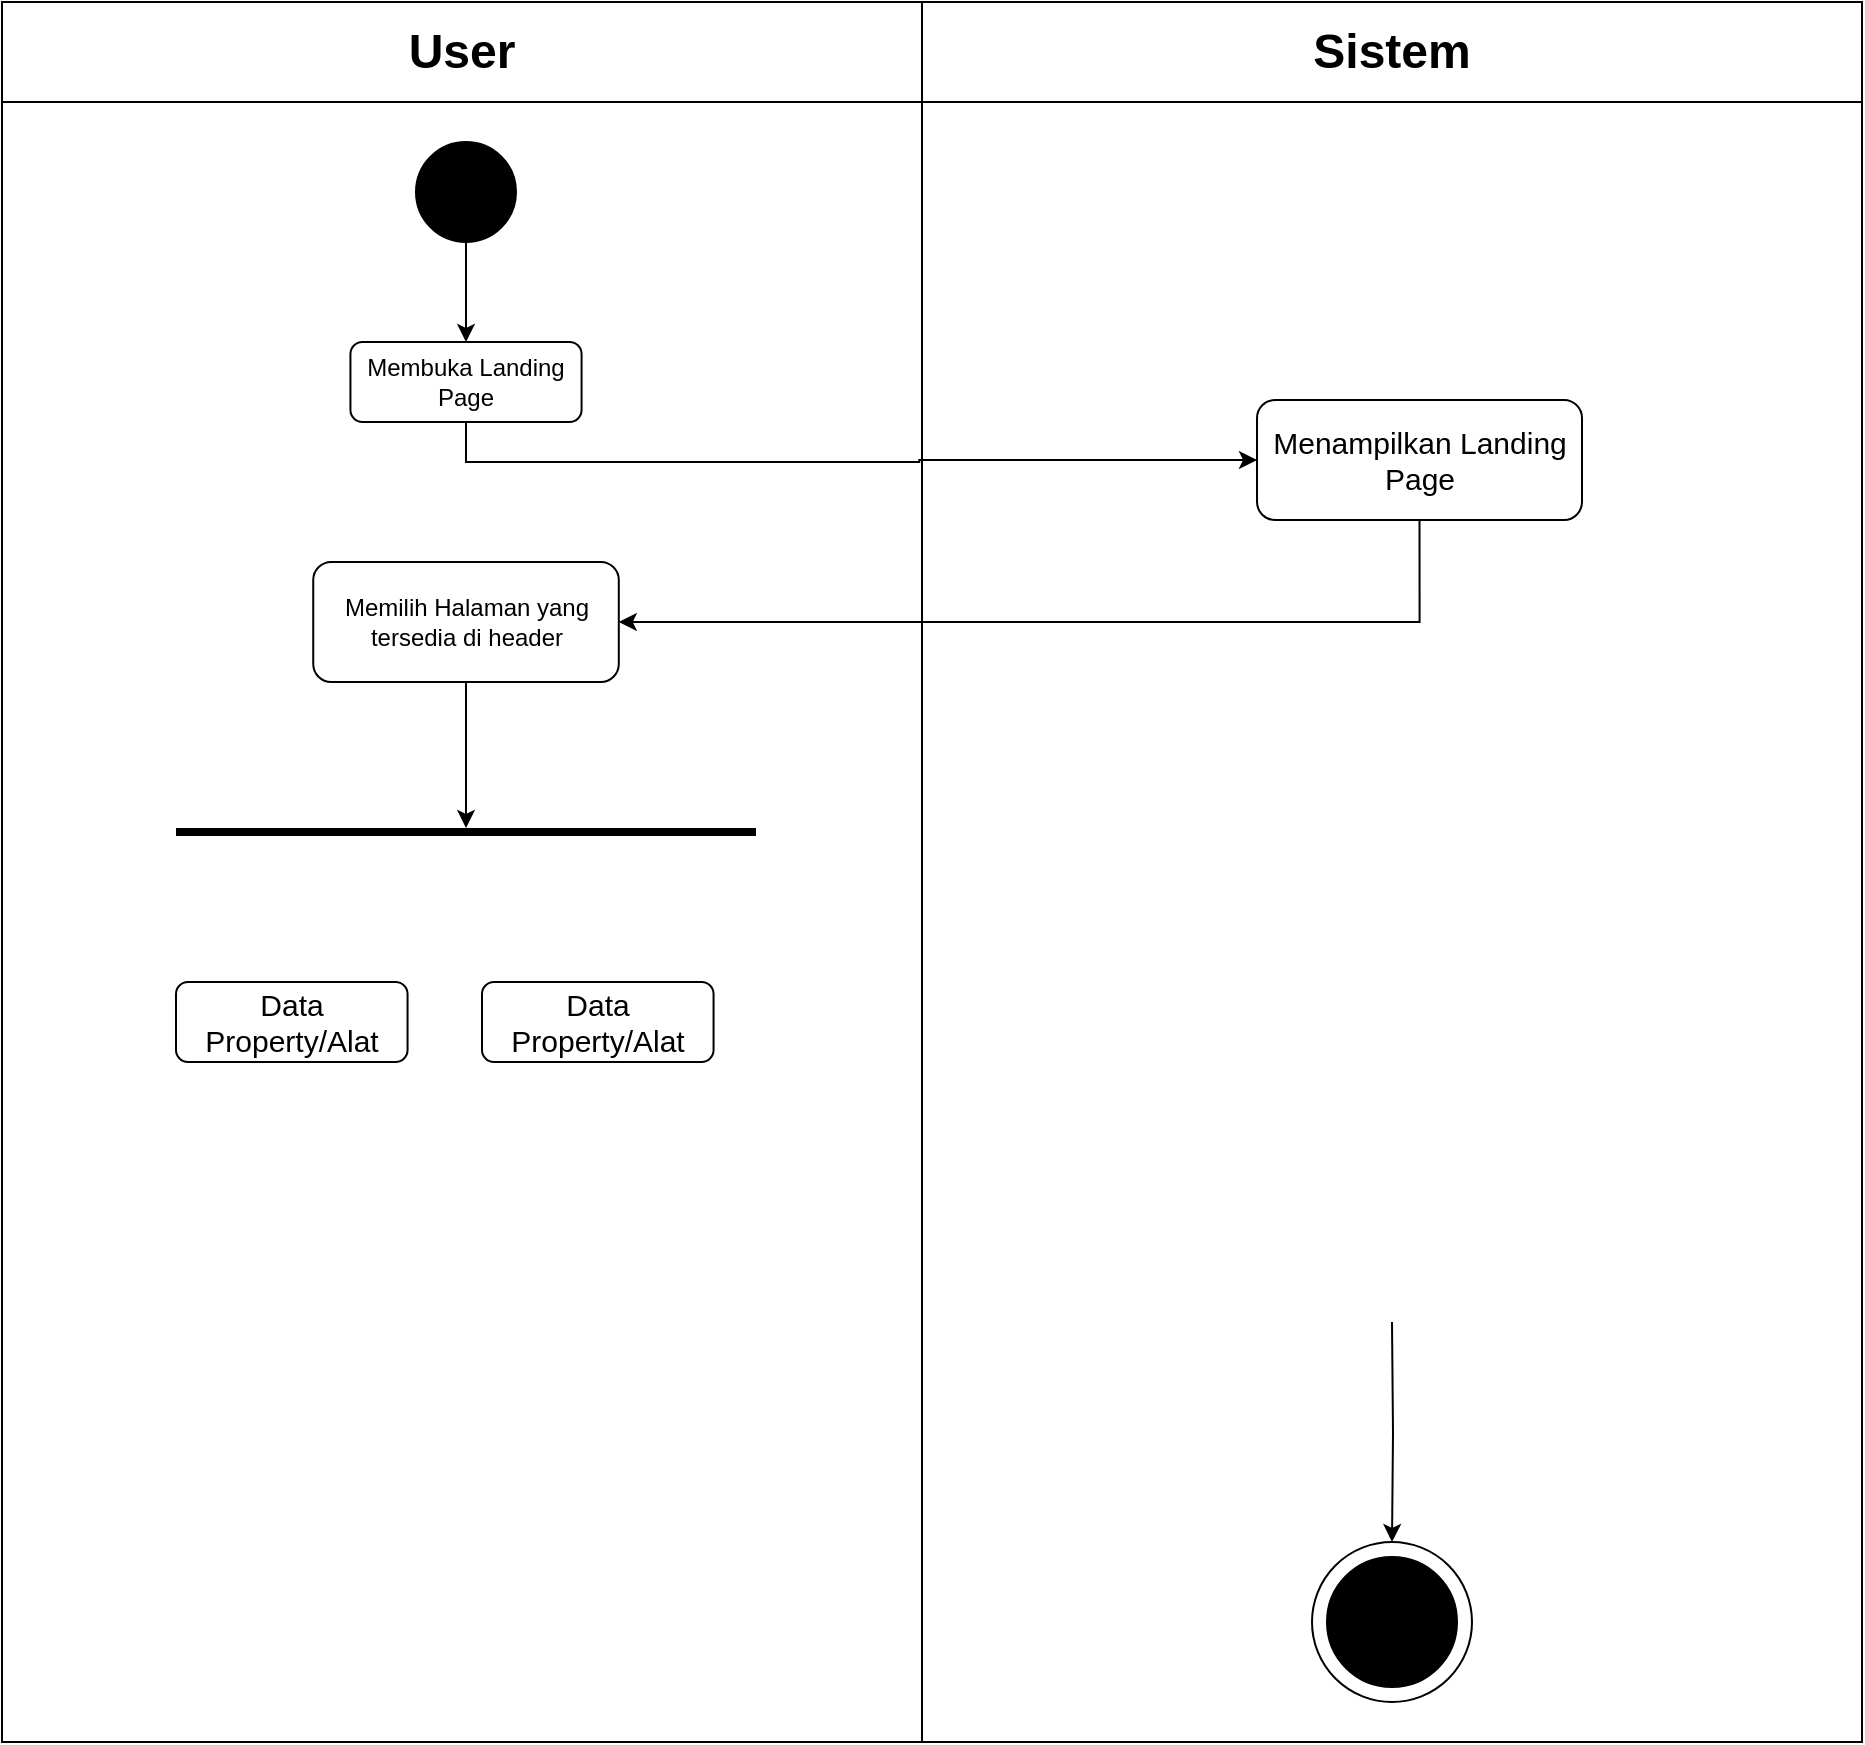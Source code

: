 <mxfile version="25.0.3">
  <diagram id="prtHgNgQTEPvFCAcTncT" name="Page-1">
    <mxGraphModel dx="2048" dy="654" grid="1" gridSize="10" guides="1" tooltips="1" connect="1" arrows="1" fold="1" page="1" pageScale="1" pageWidth="827" pageHeight="1169" math="0" shadow="0">
      <root>
        <mxCell id="0" />
        <mxCell id="1" parent="0" />
        <mxCell id="ZwrQ2WRgiXMl-GxVxWnp-1" value="&lt;font style=&quot;font-size: 24px;&quot;&gt;Sistem&lt;/font&gt;" style="swimlane;whiteSpace=wrap;html=1;startSize=50;" vertex="1" parent="1">
          <mxGeometry x="390" y="40" width="470" height="870" as="geometry" />
        </mxCell>
        <mxCell id="ZwrQ2WRgiXMl-GxVxWnp-2" value="&lt;span style=&quot;font-size: 15px;&quot;&gt;Menampilkan Landing Page&lt;br&gt;&lt;/span&gt;" style="rounded=1;whiteSpace=wrap;html=1;" vertex="1" parent="ZwrQ2WRgiXMl-GxVxWnp-1">
          <mxGeometry x="167.51" y="199" width="162.49" height="60" as="geometry" />
        </mxCell>
        <mxCell id="ZwrQ2WRgiXMl-GxVxWnp-5" value="" style="ellipse;whiteSpace=wrap;html=1;aspect=fixed;" vertex="1" parent="ZwrQ2WRgiXMl-GxVxWnp-1">
          <mxGeometry x="194.999" y="770" width="80" height="80" as="geometry" />
        </mxCell>
        <mxCell id="ZwrQ2WRgiXMl-GxVxWnp-6" value="" style="ellipse;whiteSpace=wrap;html=1;aspect=fixed;fillColor=#000000;" vertex="1" parent="ZwrQ2WRgiXMl-GxVxWnp-1">
          <mxGeometry x="202.5" y="777.5" width="65" height="65" as="geometry" />
        </mxCell>
        <mxCell id="ZwrQ2WRgiXMl-GxVxWnp-7" style="edgeStyle=orthogonalEdgeStyle;rounded=0;orthogonalLoop=1;jettySize=auto;html=1;exitX=0.5;exitY=1;exitDx=0;exitDy=0;entryX=0.5;entryY=0;entryDx=0;entryDy=0;" edge="1" parent="ZwrQ2WRgiXMl-GxVxWnp-1" target="ZwrQ2WRgiXMl-GxVxWnp-5">
          <mxGeometry relative="1" as="geometry">
            <mxPoint x="235" y="660" as="sourcePoint" />
          </mxGeometry>
        </mxCell>
        <mxCell id="ZwrQ2WRgiXMl-GxVxWnp-8" value="&lt;font style=&quot;font-size: 24px;&quot;&gt;User&lt;/font&gt;" style="swimlane;whiteSpace=wrap;html=1;startSize=50;" vertex="1" parent="1">
          <mxGeometry x="-70" y="40" width="460" height="870" as="geometry" />
        </mxCell>
        <mxCell id="ZwrQ2WRgiXMl-GxVxWnp-9" style="edgeStyle=orthogonalEdgeStyle;rounded=0;orthogonalLoop=1;jettySize=auto;html=1;exitX=0.5;exitY=1;exitDx=0;exitDy=0;entryX=0.5;entryY=0;entryDx=0;entryDy=0;" edge="1" parent="ZwrQ2WRgiXMl-GxVxWnp-8" source="ZwrQ2WRgiXMl-GxVxWnp-10" target="ZwrQ2WRgiXMl-GxVxWnp-11">
          <mxGeometry relative="1" as="geometry" />
        </mxCell>
        <mxCell id="ZwrQ2WRgiXMl-GxVxWnp-10" value="" style="ellipse;whiteSpace=wrap;html=1;aspect=fixed;fillColor=#000000;" vertex="1" parent="ZwrQ2WRgiXMl-GxVxWnp-8">
          <mxGeometry x="207" y="70" width="50" height="50" as="geometry" />
        </mxCell>
        <mxCell id="ZwrQ2WRgiXMl-GxVxWnp-11" value="Membuka Landing Page" style="rounded=1;whiteSpace=wrap;html=1;" vertex="1" parent="ZwrQ2WRgiXMl-GxVxWnp-8">
          <mxGeometry x="174.22" y="170" width="115.57" height="40" as="geometry" />
        </mxCell>
        <mxCell id="ZwrQ2WRgiXMl-GxVxWnp-12" value="Memilih Halaman yang tersedia di header" style="rounded=1;whiteSpace=wrap;html=1;" vertex="1" parent="ZwrQ2WRgiXMl-GxVxWnp-8">
          <mxGeometry x="155.62" y="280" width="152.78" height="60" as="geometry" />
        </mxCell>
        <mxCell id="ZwrQ2WRgiXMl-GxVxWnp-25" value="&lt;span style=&quot;font-size: 15px;&quot;&gt;Data Property/Alat&lt;/span&gt;" style="rounded=1;whiteSpace=wrap;html=1;" vertex="1" parent="ZwrQ2WRgiXMl-GxVxWnp-8">
          <mxGeometry x="240" y="490" width="115.78" height="40" as="geometry" />
        </mxCell>
        <mxCell id="ZwrQ2WRgiXMl-GxVxWnp-16" style="edgeStyle=orthogonalEdgeStyle;rounded=0;orthogonalLoop=1;jettySize=auto;html=1;exitX=0.5;exitY=1;exitDx=0;exitDy=0;entryX=0;entryY=0.5;entryDx=0;entryDy=0;" edge="1" parent="1" source="ZwrQ2WRgiXMl-GxVxWnp-11" target="ZwrQ2WRgiXMl-GxVxWnp-2">
          <mxGeometry relative="1" as="geometry" />
        </mxCell>
        <mxCell id="ZwrQ2WRgiXMl-GxVxWnp-17" style="edgeStyle=orthogonalEdgeStyle;rounded=0;orthogonalLoop=1;jettySize=auto;html=1;exitX=0.5;exitY=1;exitDx=0;exitDy=0;entryX=1;entryY=0.5;entryDx=0;entryDy=0;" edge="1" parent="1" source="ZwrQ2WRgiXMl-GxVxWnp-2" target="ZwrQ2WRgiXMl-GxVxWnp-12">
          <mxGeometry relative="1" as="geometry" />
        </mxCell>
        <mxCell id="ZwrQ2WRgiXMl-GxVxWnp-22" value="" style="line;strokeWidth=4;html=1;perimeter=backbonePerimeter;points=[];outlineConnect=0;" vertex="1" parent="1">
          <mxGeometry x="17" y="450" width="290" height="10" as="geometry" />
        </mxCell>
        <mxCell id="ZwrQ2WRgiXMl-GxVxWnp-23" style="edgeStyle=orthogonalEdgeStyle;rounded=0;orthogonalLoop=1;jettySize=auto;html=1;" edge="1" parent="1" source="ZwrQ2WRgiXMl-GxVxWnp-12" target="ZwrQ2WRgiXMl-GxVxWnp-22">
          <mxGeometry relative="1" as="geometry" />
        </mxCell>
        <mxCell id="ZwrQ2WRgiXMl-GxVxWnp-24" value="&lt;span style=&quot;font-size: 15px;&quot;&gt;Data Property/Alat&lt;/span&gt;" style="rounded=1;whiteSpace=wrap;html=1;" vertex="1" parent="1">
          <mxGeometry x="17" y="530" width="115.78" height="40" as="geometry" />
        </mxCell>
      </root>
    </mxGraphModel>
  </diagram>
</mxfile>
